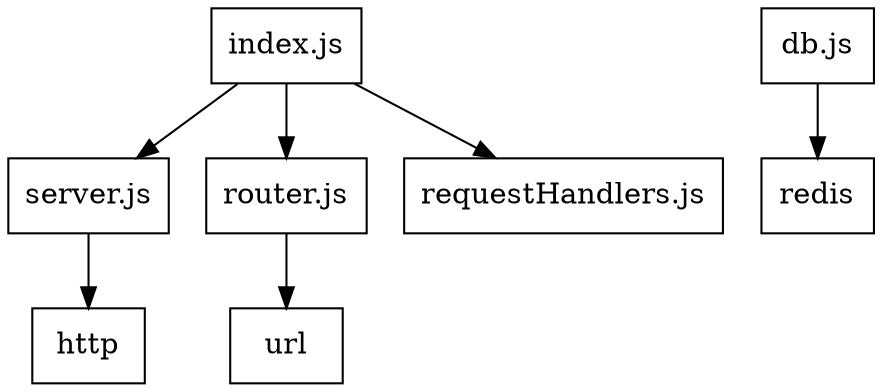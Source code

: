 digraph G {
	node [shape=box];	
	"index.js" -> "server.js";
	"index.js" -> "router.js";
	"index.js" -> "requestHandlers.js";
	
	"router.js" -> "url";
	"server.js" -> "http";
	"db.js" -> "redis";
}
